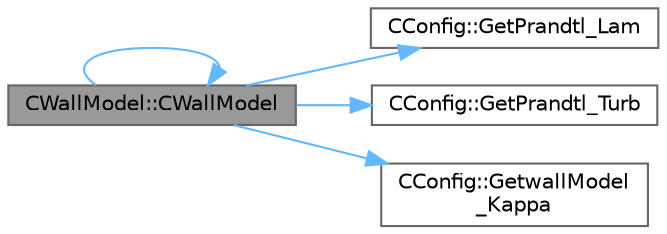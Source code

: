 digraph "CWallModel::CWallModel"
{
 // LATEX_PDF_SIZE
  bgcolor="transparent";
  edge [fontname=Helvetica,fontsize=10,labelfontname=Helvetica,labelfontsize=10];
  node [fontname=Helvetica,fontsize=10,shape=box,height=0.2,width=0.4];
  rankdir="LR";
  Node1 [id="Node000001",label="CWallModel::CWallModel",height=0.2,width=0.4,color="gray40", fillcolor="grey60", style="filled", fontcolor="black",tooltip="Constructor of the class."];
  Node1 -> Node1 [id="edge1_Node000001_Node000001",color="steelblue1",style="solid",tooltip=" "];
  Node1 -> Node2 [id="edge2_Node000001_Node000002",color="steelblue1",style="solid",tooltip=" "];
  Node2 [id="Node000002",label="CConfig::GetPrandtl_Lam",height=0.2,width=0.4,color="grey40", fillcolor="white", style="filled",URL="$classCConfig.html#a502035c2b049606186e11e01b7df626a",tooltip="Get the value of the laminar Prandtl number."];
  Node1 -> Node3 [id="edge3_Node000001_Node000003",color="steelblue1",style="solid",tooltip=" "];
  Node3 [id="Node000003",label="CConfig::GetPrandtl_Turb",height=0.2,width=0.4,color="grey40", fillcolor="white", style="filled",URL="$classCConfig.html#a4b89ad15fa82f93ca8ccfe945e2c14a7",tooltip="Get the value of the turbulent Prandtl number."];
  Node1 -> Node4 [id="edge4_Node000001_Node000004",color="steelblue1",style="solid",tooltip=" "];
  Node4 [id="Node000004",label="CConfig::GetwallModel\l_Kappa",height=0.2,width=0.4,color="grey40", fillcolor="white", style="filled",URL="$classCConfig.html#a5153edcb6ace417caf95646286741767",tooltip="Get the value of the von Karman constant kappa for turbulence wall modeling."];
}
